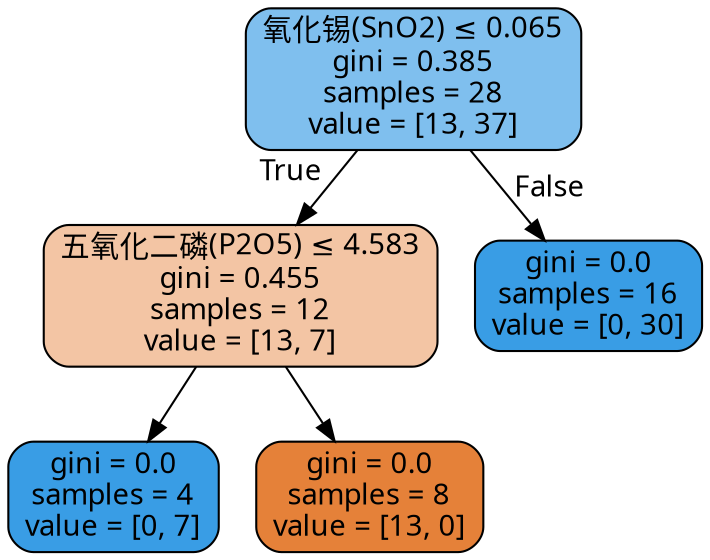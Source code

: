 digraph Tree {
node [shape=box, style="filled, rounded", color="black", fontname="DengXian"] ;
edge [fontname="DengXian"] ;
0 [label=<氧化锡(SnO2) &le; 0.065<br/>gini = 0.385<br/>samples = 28<br/>value = [13, 37]>, fillcolor="#7fbfee"] ;
1 [label=<五氧化二磷(P2O5) &le; 4.583<br/>gini = 0.455<br/>samples = 12<br/>value = [13, 7]>, fillcolor="#f3c5a4"] ;
0 -> 1 [labeldistance=2.5, labelangle=45, headlabel="True"] ;
2 [label=<gini = 0.0<br/>samples = 4<br/>value = [0, 7]>, fillcolor="#399de5"] ;
1 -> 2 ;
3 [label=<gini = 0.0<br/>samples = 8<br/>value = [13, 0]>, fillcolor="#e58139"] ;
1 -> 3 ;
4 [label=<gini = 0.0<br/>samples = 16<br/>value = [0, 30]>, fillcolor="#399de5"] ;
0 -> 4 [labeldistance=2.5, labelangle=-45, headlabel="False"] ;
}